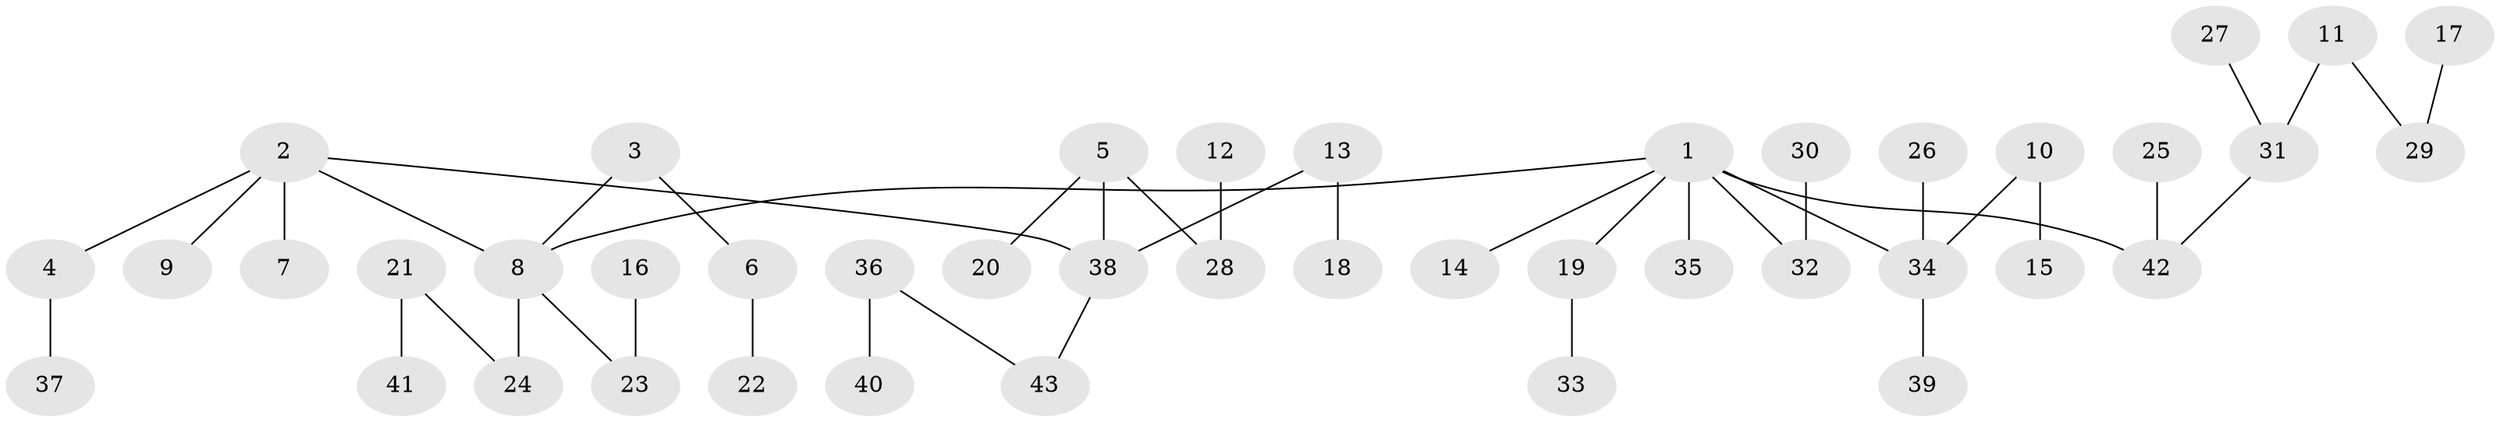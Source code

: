 // original degree distribution, {5: 0.047058823529411764, 4: 0.011764705882352941, 6: 0.03529411764705882, 3: 0.16470588235294117, 1: 0.49411764705882355, 2: 0.24705882352941178}
// Generated by graph-tools (version 1.1) at 2025/02/03/09/25 03:02:24]
// undirected, 43 vertices, 42 edges
graph export_dot {
graph [start="1"]
  node [color=gray90,style=filled];
  1;
  2;
  3;
  4;
  5;
  6;
  7;
  8;
  9;
  10;
  11;
  12;
  13;
  14;
  15;
  16;
  17;
  18;
  19;
  20;
  21;
  22;
  23;
  24;
  25;
  26;
  27;
  28;
  29;
  30;
  31;
  32;
  33;
  34;
  35;
  36;
  37;
  38;
  39;
  40;
  41;
  42;
  43;
  1 -- 8 [weight=1.0];
  1 -- 14 [weight=1.0];
  1 -- 19 [weight=1.0];
  1 -- 32 [weight=1.0];
  1 -- 34 [weight=1.0];
  1 -- 35 [weight=1.0];
  1 -- 42 [weight=1.0];
  2 -- 4 [weight=1.0];
  2 -- 7 [weight=1.0];
  2 -- 8 [weight=1.0];
  2 -- 9 [weight=1.0];
  2 -- 38 [weight=1.0];
  3 -- 6 [weight=1.0];
  3 -- 8 [weight=1.0];
  4 -- 37 [weight=1.0];
  5 -- 20 [weight=1.0];
  5 -- 28 [weight=1.0];
  5 -- 38 [weight=1.0];
  6 -- 22 [weight=1.0];
  8 -- 23 [weight=1.0];
  8 -- 24 [weight=1.0];
  10 -- 15 [weight=1.0];
  10 -- 34 [weight=1.0];
  11 -- 29 [weight=1.0];
  11 -- 31 [weight=1.0];
  12 -- 28 [weight=1.0];
  13 -- 18 [weight=1.0];
  13 -- 38 [weight=1.0];
  16 -- 23 [weight=1.0];
  17 -- 29 [weight=1.0];
  19 -- 33 [weight=1.0];
  21 -- 24 [weight=1.0];
  21 -- 41 [weight=1.0];
  25 -- 42 [weight=1.0];
  26 -- 34 [weight=1.0];
  27 -- 31 [weight=1.0];
  30 -- 32 [weight=1.0];
  31 -- 42 [weight=1.0];
  34 -- 39 [weight=1.0];
  36 -- 40 [weight=1.0];
  36 -- 43 [weight=1.0];
  38 -- 43 [weight=1.0];
}
